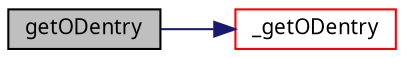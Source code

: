 digraph G
{
  edge [fontname="FreeSans.ttf",fontsize=10,labelfontname="FreeSans.ttf",labelfontsize=10];
  node [fontname="FreeSans.ttf",fontsize=10,shape=record];
  rankdir=LR;
  Node1 [label="getODentry",height=0.2,width=0.4,color="black", fillcolor="grey75", style="filled" fontcolor="black"];
  Node1 -> Node2 [color="midnightblue",fontsize=10,style="solid"];
  Node2 [label="_getODentry",height=0.2,width=0.4,color="red", fillcolor="white", style="filled",URL="$objacces_8c.html#49e9444c8c8d39906a40a153366ed09c"];
}
